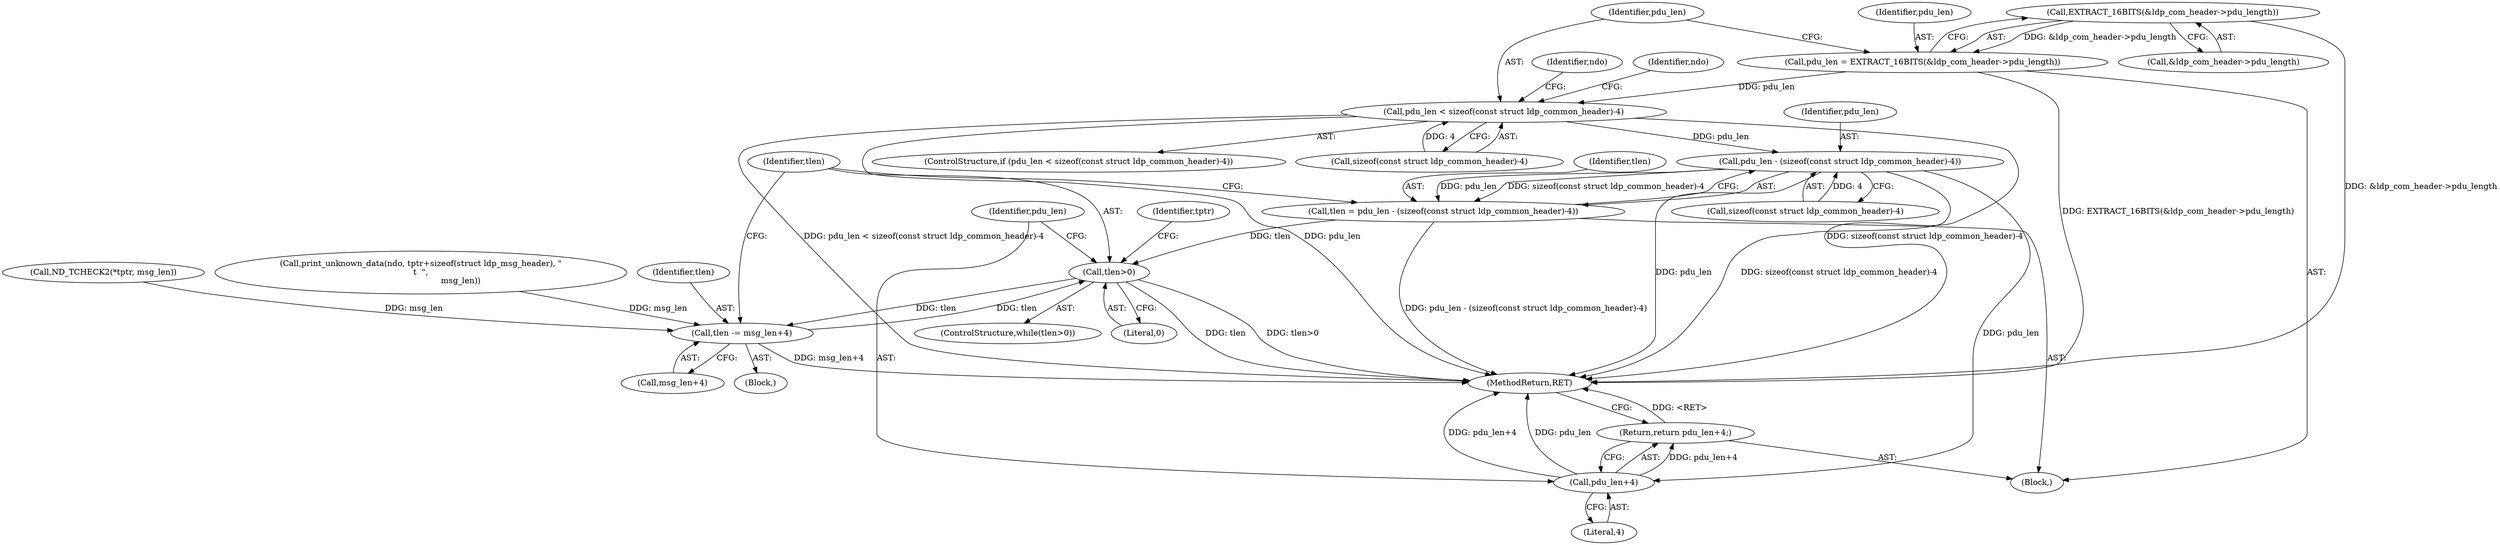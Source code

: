 digraph "0_tcpdump_aa5c6b710dfd8020d2c908d6b3bd41f1da719b3b@pointer" {
"1000169" [label="(Call,EXTRACT_16BITS(&ldp_com_header->pdu_length))"];
"1000167" [label="(Call,pdu_len = EXTRACT_16BITS(&ldp_com_header->pdu_length))"];
"1000175" [label="(Call,pdu_len < sizeof(const struct ldp_common_header)-4)"];
"1000250" [label="(Call,pdu_len - (sizeof(const struct ldp_common_header)-4))"];
"1000248" [label="(Call,tlen = pdu_len - (sizeof(const struct ldp_common_header)-4))"];
"1000257" [label="(Call,tlen>0)"];
"1000437" [label="(Call,tlen -= msg_len+4)"];
"1000443" [label="(Call,pdu_len+4)"];
"1000442" [label="(Return,return pdu_len+4;)"];
"1000442" [label="(Return,return pdu_len+4;)"];
"1000258" [label="(Identifier,tlen)"];
"1000444" [label="(Identifier,pdu_len)"];
"1000248" [label="(Call,tlen = pdu_len - (sizeof(const struct ldp_common_header)-4))"];
"1000170" [label="(Call,&ldp_com_header->pdu_length)"];
"1000263" [label="(Identifier,tptr)"];
"1000438" [label="(Identifier,tlen)"];
"1000174" [label="(ControlStructure,if (pdu_len < sizeof(const struct ldp_common_header)-4))"];
"1000252" [label="(Call,sizeof(const struct ldp_common_header)-4)"];
"1000439" [label="(Call,msg_len+4)"];
"1000443" [label="(Call,pdu_len+4)"];
"1000184" [label="(Identifier,ndo)"];
"1000445" [label="(Literal,4)"];
"1000251" [label="(Identifier,pdu_len)"];
"1000169" [label="(Call,EXTRACT_16BITS(&ldp_com_header->pdu_length))"];
"1000257" [label="(Call,tlen>0)"];
"1000208" [label="(Identifier,ndo)"];
"1000249" [label="(Identifier,tlen)"];
"1000117" [label="(Block,)"];
"1000176" [label="(Identifier,pdu_len)"];
"1000256" [label="(ControlStructure,while(tlen>0))"];
"1000259" [label="(Literal,0)"];
"1000250" [label="(Call,pdu_len - (sizeof(const struct ldp_common_header)-4))"];
"1000455" [label="(MethodReturn,RET)"];
"1000167" [label="(Call,pdu_len = EXTRACT_16BITS(&ldp_com_header->pdu_length))"];
"1000437" [label="(Call,tlen -= msg_len+4)"];
"1000177" [label="(Call,sizeof(const struct ldp_common_header)-4)"];
"1000357" [label="(Call,ND_TCHECK2(*tptr, msg_len))"];
"1000424" [label="(Call,print_unknown_data(ndo, tptr+sizeof(struct ldp_msg_header), \"\n\t  \",\n                               msg_len))"];
"1000175" [label="(Call,pdu_len < sizeof(const struct ldp_common_header)-4)"];
"1000260" [label="(Block,)"];
"1000168" [label="(Identifier,pdu_len)"];
"1000169" -> "1000167"  [label="AST: "];
"1000169" -> "1000170"  [label="CFG: "];
"1000170" -> "1000169"  [label="AST: "];
"1000167" -> "1000169"  [label="CFG: "];
"1000169" -> "1000455"  [label="DDG: &ldp_com_header->pdu_length"];
"1000169" -> "1000167"  [label="DDG: &ldp_com_header->pdu_length"];
"1000167" -> "1000117"  [label="AST: "];
"1000168" -> "1000167"  [label="AST: "];
"1000176" -> "1000167"  [label="CFG: "];
"1000167" -> "1000455"  [label="DDG: EXTRACT_16BITS(&ldp_com_header->pdu_length)"];
"1000167" -> "1000175"  [label="DDG: pdu_len"];
"1000175" -> "1000174"  [label="AST: "];
"1000175" -> "1000177"  [label="CFG: "];
"1000176" -> "1000175"  [label="AST: "];
"1000177" -> "1000175"  [label="AST: "];
"1000184" -> "1000175"  [label="CFG: "];
"1000208" -> "1000175"  [label="CFG: "];
"1000175" -> "1000455"  [label="DDG: pdu_len"];
"1000175" -> "1000455"  [label="DDG: sizeof(const struct ldp_common_header)-4"];
"1000175" -> "1000455"  [label="DDG: pdu_len < sizeof(const struct ldp_common_header)-4"];
"1000177" -> "1000175"  [label="DDG: 4"];
"1000175" -> "1000250"  [label="DDG: pdu_len"];
"1000250" -> "1000248"  [label="AST: "];
"1000250" -> "1000252"  [label="CFG: "];
"1000251" -> "1000250"  [label="AST: "];
"1000252" -> "1000250"  [label="AST: "];
"1000248" -> "1000250"  [label="CFG: "];
"1000250" -> "1000455"  [label="DDG: pdu_len"];
"1000250" -> "1000455"  [label="DDG: sizeof(const struct ldp_common_header)-4"];
"1000250" -> "1000248"  [label="DDG: pdu_len"];
"1000250" -> "1000248"  [label="DDG: sizeof(const struct ldp_common_header)-4"];
"1000252" -> "1000250"  [label="DDG: 4"];
"1000250" -> "1000443"  [label="DDG: pdu_len"];
"1000248" -> "1000117"  [label="AST: "];
"1000249" -> "1000248"  [label="AST: "];
"1000258" -> "1000248"  [label="CFG: "];
"1000248" -> "1000455"  [label="DDG: pdu_len - (sizeof(const struct ldp_common_header)-4)"];
"1000248" -> "1000257"  [label="DDG: tlen"];
"1000257" -> "1000256"  [label="AST: "];
"1000257" -> "1000259"  [label="CFG: "];
"1000258" -> "1000257"  [label="AST: "];
"1000259" -> "1000257"  [label="AST: "];
"1000263" -> "1000257"  [label="CFG: "];
"1000444" -> "1000257"  [label="CFG: "];
"1000257" -> "1000455"  [label="DDG: tlen"];
"1000257" -> "1000455"  [label="DDG: tlen>0"];
"1000437" -> "1000257"  [label="DDG: tlen"];
"1000257" -> "1000437"  [label="DDG: tlen"];
"1000437" -> "1000260"  [label="AST: "];
"1000437" -> "1000439"  [label="CFG: "];
"1000438" -> "1000437"  [label="AST: "];
"1000439" -> "1000437"  [label="AST: "];
"1000258" -> "1000437"  [label="CFG: "];
"1000437" -> "1000455"  [label="DDG: msg_len+4"];
"1000424" -> "1000437"  [label="DDG: msg_len"];
"1000357" -> "1000437"  [label="DDG: msg_len"];
"1000443" -> "1000442"  [label="AST: "];
"1000443" -> "1000445"  [label="CFG: "];
"1000444" -> "1000443"  [label="AST: "];
"1000445" -> "1000443"  [label="AST: "];
"1000442" -> "1000443"  [label="CFG: "];
"1000443" -> "1000455"  [label="DDG: pdu_len+4"];
"1000443" -> "1000455"  [label="DDG: pdu_len"];
"1000443" -> "1000442"  [label="DDG: pdu_len+4"];
"1000442" -> "1000117"  [label="AST: "];
"1000455" -> "1000442"  [label="CFG: "];
"1000442" -> "1000455"  [label="DDG: <RET>"];
}
